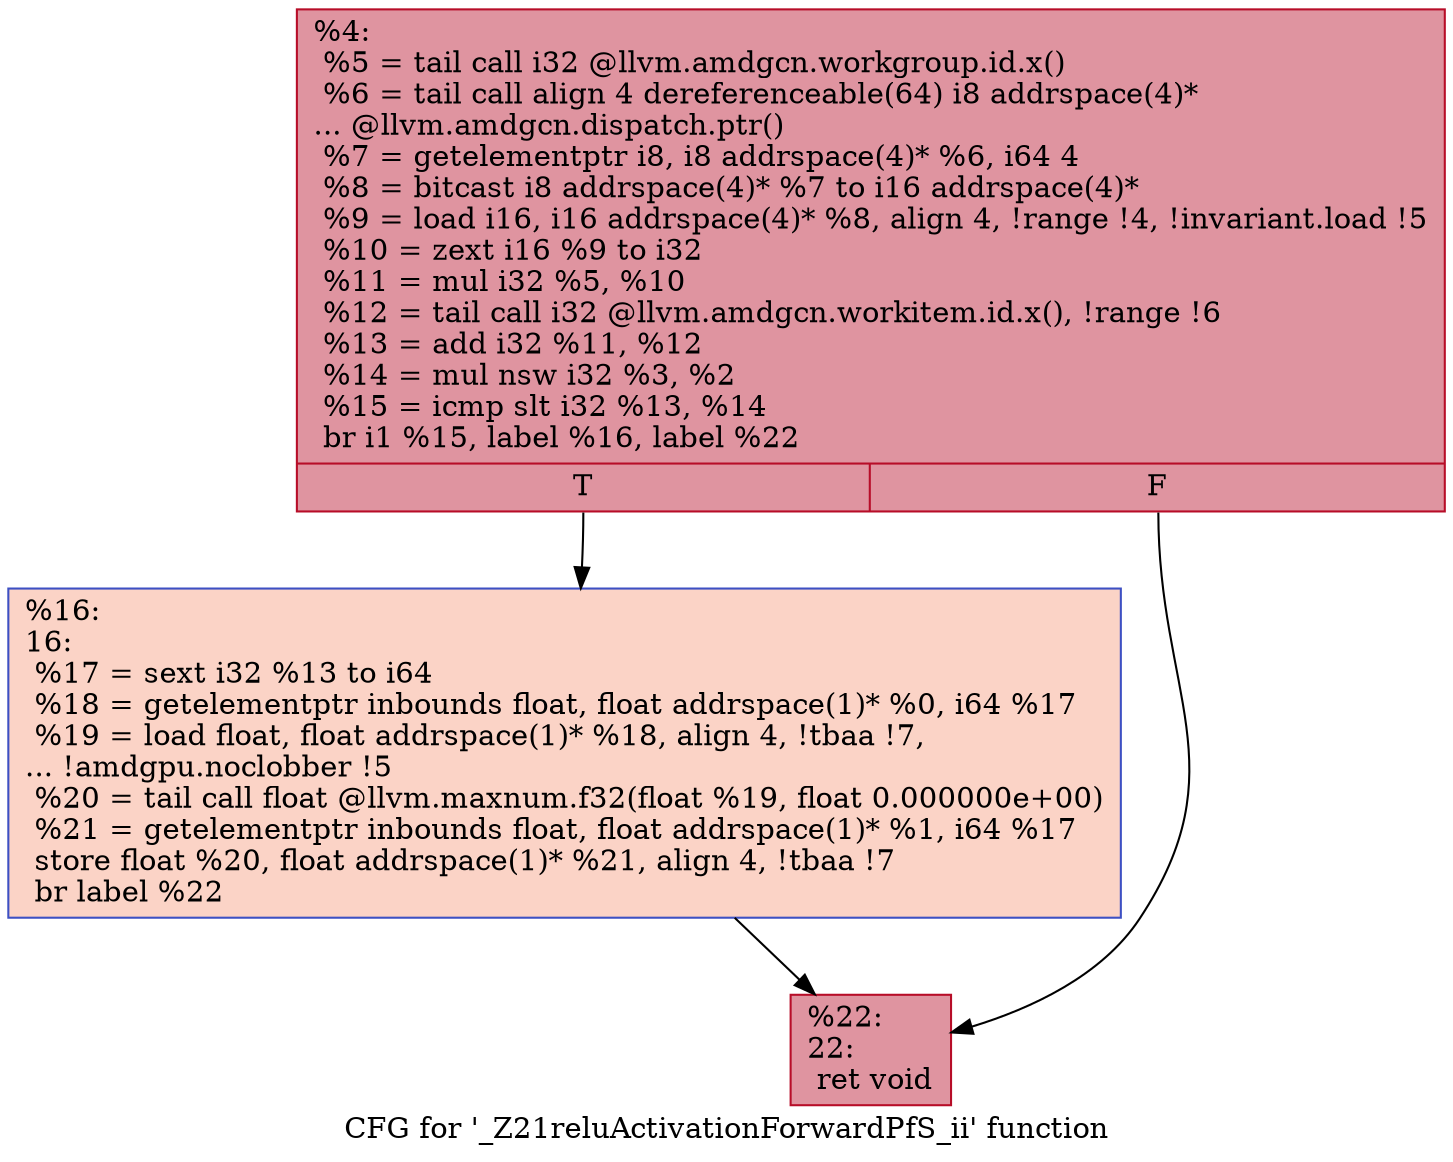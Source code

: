 digraph "CFG for '_Z21reluActivationForwardPfS_ii' function" {
	label="CFG for '_Z21reluActivationForwardPfS_ii' function";

	Node0x4d471a0 [shape=record,color="#b70d28ff", style=filled, fillcolor="#b70d2870",label="{%4:\l  %5 = tail call i32 @llvm.amdgcn.workgroup.id.x()\l  %6 = tail call align 4 dereferenceable(64) i8 addrspace(4)*\l... @llvm.amdgcn.dispatch.ptr()\l  %7 = getelementptr i8, i8 addrspace(4)* %6, i64 4\l  %8 = bitcast i8 addrspace(4)* %7 to i16 addrspace(4)*\l  %9 = load i16, i16 addrspace(4)* %8, align 4, !range !4, !invariant.load !5\l  %10 = zext i16 %9 to i32\l  %11 = mul i32 %5, %10\l  %12 = tail call i32 @llvm.amdgcn.workitem.id.x(), !range !6\l  %13 = add i32 %11, %12\l  %14 = mul nsw i32 %3, %2\l  %15 = icmp slt i32 %13, %14\l  br i1 %15, label %16, label %22\l|{<s0>T|<s1>F}}"];
	Node0x4d471a0:s0 -> Node0x4d49140;
	Node0x4d471a0:s1 -> Node0x4d491d0;
	Node0x4d49140 [shape=record,color="#3d50c3ff", style=filled, fillcolor="#f59c7d70",label="{%16:\l16:                                               \l  %17 = sext i32 %13 to i64\l  %18 = getelementptr inbounds float, float addrspace(1)* %0, i64 %17\l  %19 = load float, float addrspace(1)* %18, align 4, !tbaa !7,\l... !amdgpu.noclobber !5\l  %20 = tail call float @llvm.maxnum.f32(float %19, float 0.000000e+00)\l  %21 = getelementptr inbounds float, float addrspace(1)* %1, i64 %17\l  store float %20, float addrspace(1)* %21, align 4, !tbaa !7\l  br label %22\l}"];
	Node0x4d49140 -> Node0x4d491d0;
	Node0x4d491d0 [shape=record,color="#b70d28ff", style=filled, fillcolor="#b70d2870",label="{%22:\l22:                                               \l  ret void\l}"];
}
